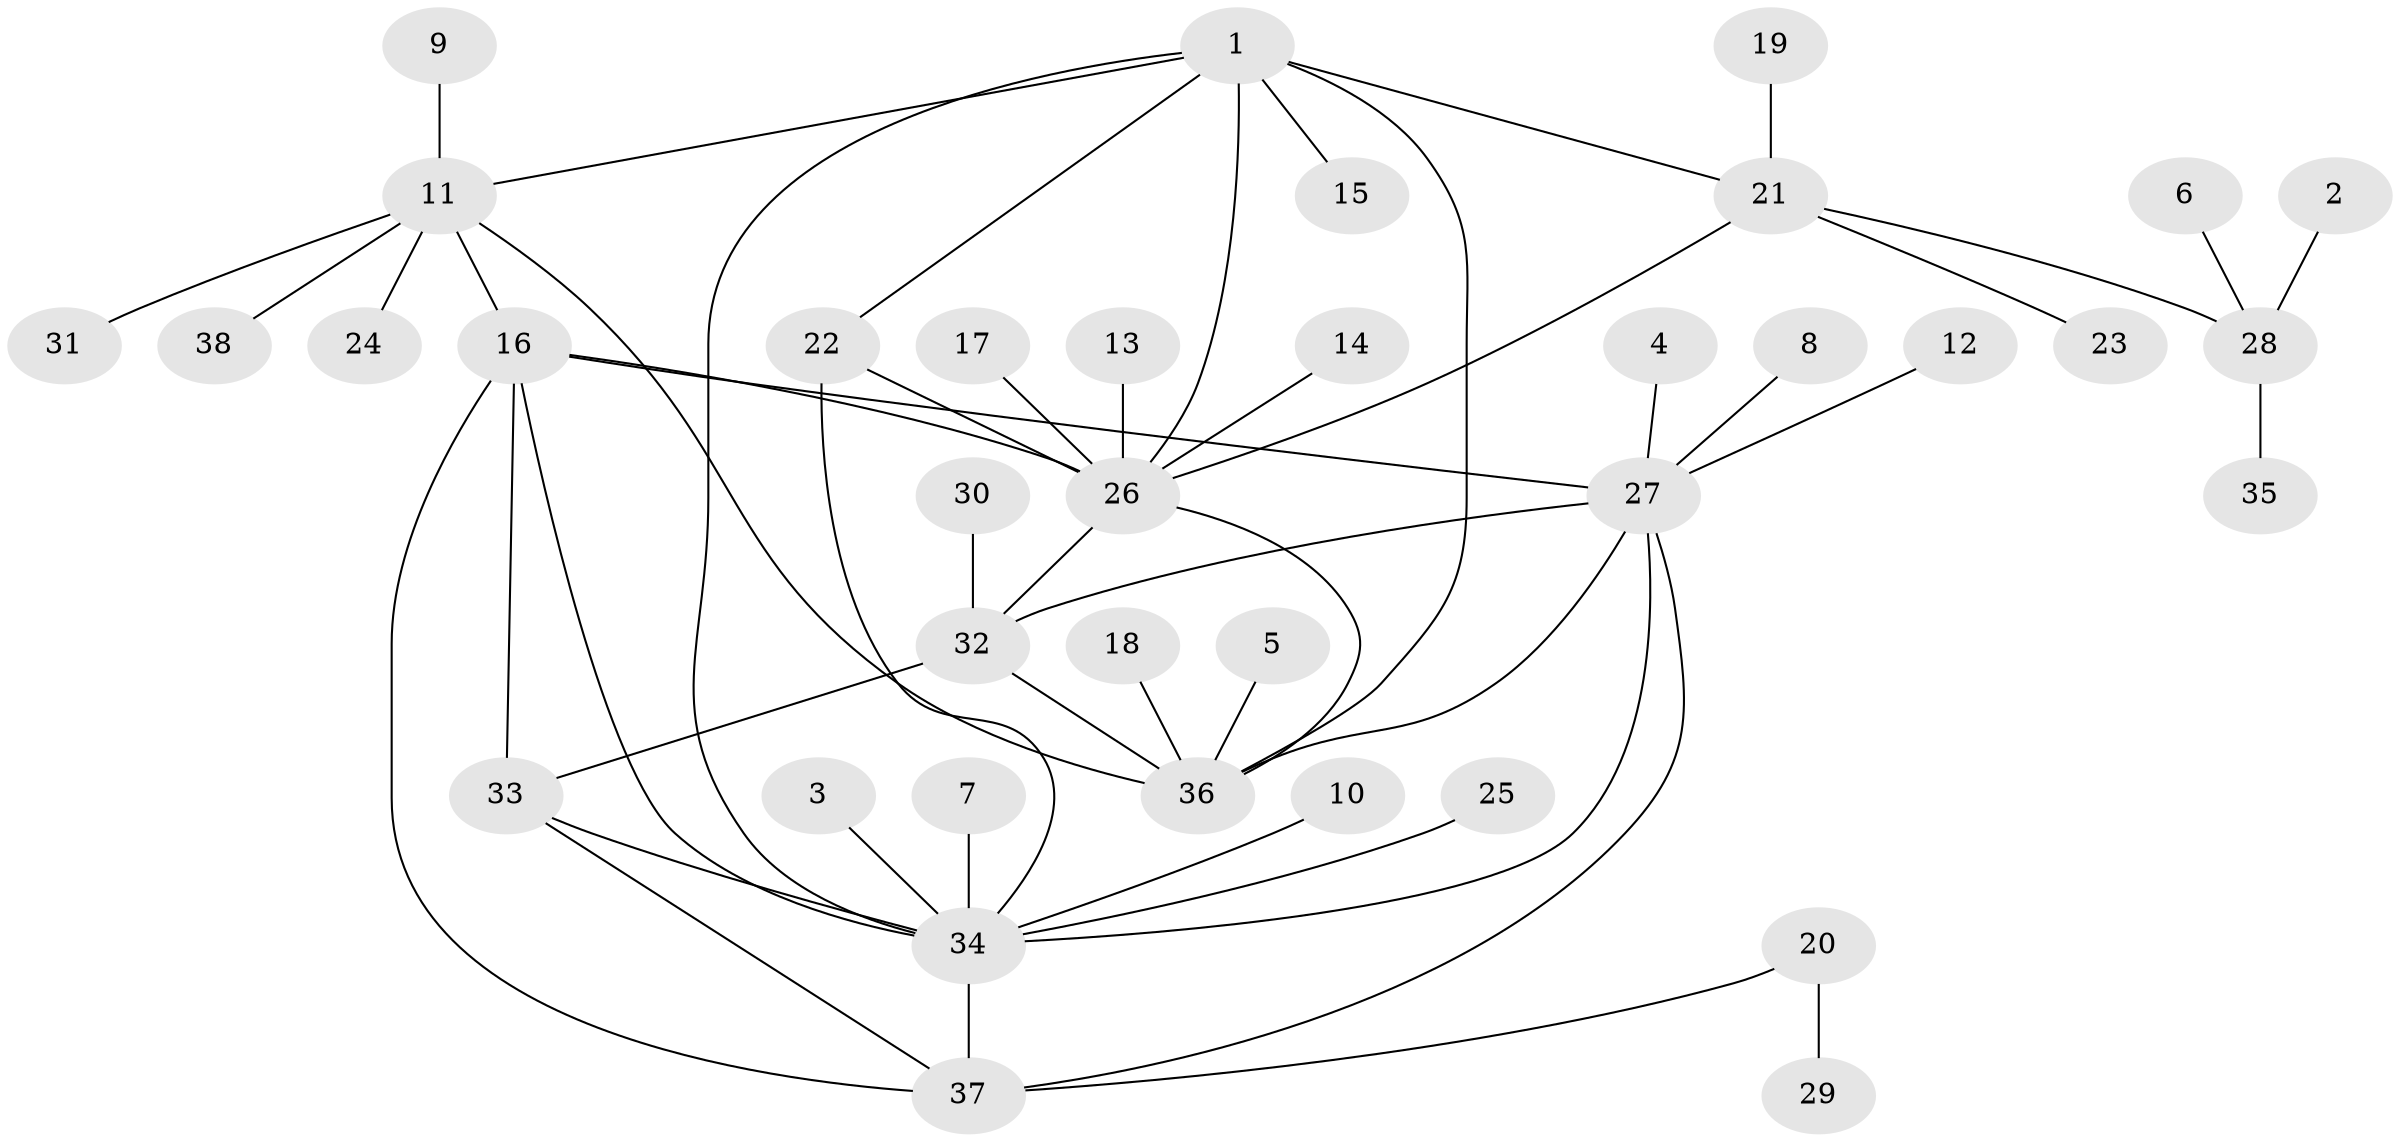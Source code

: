 // original degree distribution, {9: 0.0410958904109589, 4: 0.0273972602739726, 6: 0.0410958904109589, 3: 0.1095890410958904, 5: 0.0273972602739726, 8: 0.0273972602739726, 7: 0.0273972602739726, 2: 0.1643835616438356, 1: 0.5342465753424658}
// Generated by graph-tools (version 1.1) at 2025/50/03/09/25 03:50:31]
// undirected, 38 vertices, 53 edges
graph export_dot {
graph [start="1"]
  node [color=gray90,style=filled];
  1;
  2;
  3;
  4;
  5;
  6;
  7;
  8;
  9;
  10;
  11;
  12;
  13;
  14;
  15;
  16;
  17;
  18;
  19;
  20;
  21;
  22;
  23;
  24;
  25;
  26;
  27;
  28;
  29;
  30;
  31;
  32;
  33;
  34;
  35;
  36;
  37;
  38;
  1 -- 11 [weight=1.0];
  1 -- 15 [weight=1.0];
  1 -- 21 [weight=1.0];
  1 -- 22 [weight=1.0];
  1 -- 26 [weight=1.0];
  1 -- 34 [weight=1.0];
  1 -- 36 [weight=1.0];
  2 -- 28 [weight=1.0];
  3 -- 34 [weight=1.0];
  4 -- 27 [weight=1.0];
  5 -- 36 [weight=1.0];
  6 -- 28 [weight=1.0];
  7 -- 34 [weight=1.0];
  8 -- 27 [weight=1.0];
  9 -- 11 [weight=1.0];
  10 -- 34 [weight=1.0];
  11 -- 16 [weight=1.0];
  11 -- 24 [weight=1.0];
  11 -- 31 [weight=1.0];
  11 -- 36 [weight=1.0];
  11 -- 38 [weight=1.0];
  12 -- 27 [weight=1.0];
  13 -- 26 [weight=1.0];
  14 -- 26 [weight=1.0];
  16 -- 26 [weight=1.0];
  16 -- 27 [weight=1.0];
  16 -- 33 [weight=1.0];
  16 -- 34 [weight=1.0];
  16 -- 37 [weight=1.0];
  17 -- 26 [weight=1.0];
  18 -- 36 [weight=1.0];
  19 -- 21 [weight=1.0];
  20 -- 29 [weight=1.0];
  20 -- 37 [weight=1.0];
  21 -- 23 [weight=1.0];
  21 -- 26 [weight=1.0];
  21 -- 28 [weight=1.0];
  22 -- 26 [weight=1.0];
  22 -- 34 [weight=1.0];
  25 -- 34 [weight=1.0];
  26 -- 32 [weight=2.0];
  26 -- 36 [weight=1.0];
  27 -- 32 [weight=1.0];
  27 -- 34 [weight=1.0];
  27 -- 36 [weight=1.0];
  27 -- 37 [weight=1.0];
  28 -- 35 [weight=1.0];
  30 -- 32 [weight=1.0];
  32 -- 33 [weight=1.0];
  32 -- 36 [weight=1.0];
  33 -- 34 [weight=1.0];
  33 -- 37 [weight=1.0];
  34 -- 37 [weight=1.0];
}
